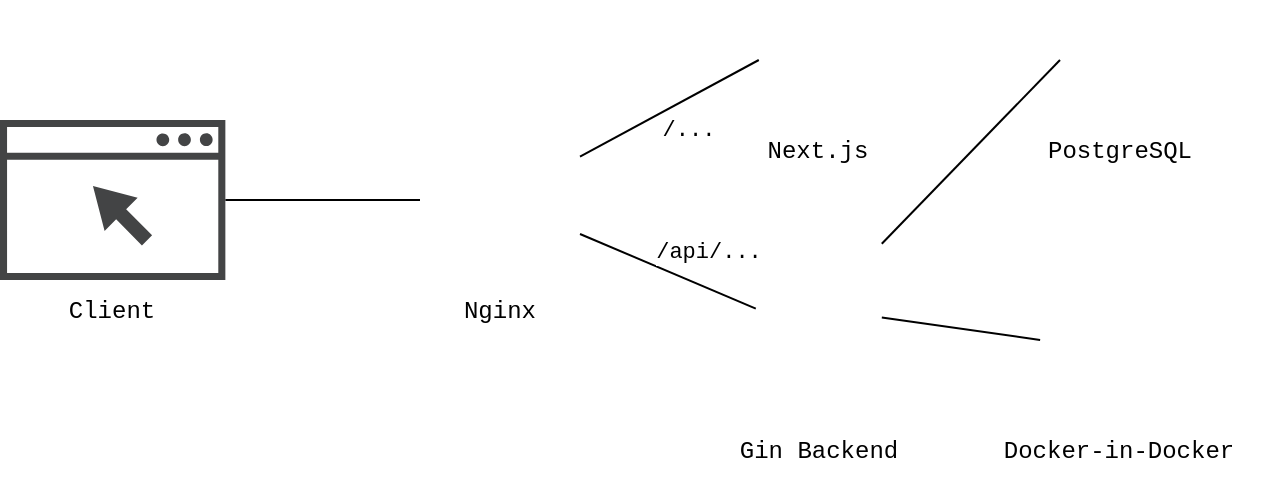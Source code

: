 <mxfile version="24.7.3" type="device">
  <diagram name="Page-1" id="evIb6BeHTaSzVf6nZD_D">
    <mxGraphModel dx="1039" dy="795" grid="1" gridSize="10" guides="1" tooltips="1" connect="1" arrows="1" fold="1" page="1" pageScale="1" pageWidth="850" pageHeight="1100" math="0" shadow="0">
      <root>
        <mxCell id="0" />
        <mxCell id="1" parent="0" />
        <mxCell id="tIu5kHcC8cKj6h1vcqv9-21" style="edgeStyle=orthogonalEdgeStyle;rounded=0;orthogonalLoop=1;jettySize=auto;html=1;entryX=0;entryY=0.5;entryDx=0;entryDy=0;endArrow=none;endFill=0;" edge="1" parent="1" source="tIu5kHcC8cKj6h1vcqv9-4" target="tIu5kHcC8cKj6h1vcqv9-9">
          <mxGeometry relative="1" as="geometry" />
        </mxCell>
        <mxCell id="tIu5kHcC8cKj6h1vcqv9-4" value="" style="sketch=0;pointerEvents=1;shadow=0;dashed=0;html=1;strokeColor=none;fillColor=#434445;aspect=fixed;labelPosition=center;verticalLabelPosition=bottom;verticalAlign=top;align=center;outlineConnect=0;shape=mxgraph.vvd.web_browser;" vertex="1" parent="1">
          <mxGeometry x="150" y="240" width="112.68" height="80" as="geometry" />
        </mxCell>
        <mxCell id="tIu5kHcC8cKj6h1vcqv9-22" style="rounded=0;orthogonalLoop=1;jettySize=auto;html=1;entryX=0;entryY=0.5;entryDx=0;entryDy=0;endArrow=none;endFill=0;" edge="1" parent="1" source="tIu5kHcC8cKj6h1vcqv9-9" target="tIu5kHcC8cKj6h1vcqv9-10">
          <mxGeometry relative="1" as="geometry" />
        </mxCell>
        <mxCell id="tIu5kHcC8cKj6h1vcqv9-28" value="&lt;font face=&quot;Courier New&quot;&gt;/...&lt;/font&gt;" style="edgeLabel;html=1;align=center;verticalAlign=middle;resizable=0;points=[];" vertex="1" connectable="0" parent="tIu5kHcC8cKj6h1vcqv9-22">
          <mxGeometry x="0.029" y="-3" relative="1" as="geometry">
            <mxPoint x="6" y="9" as="offset" />
          </mxGeometry>
        </mxCell>
        <mxCell id="tIu5kHcC8cKj6h1vcqv9-23" style="rounded=0;orthogonalLoop=1;jettySize=auto;html=1;entryX=0;entryY=0.5;entryDx=0;entryDy=0;endArrow=none;endFill=0;" edge="1" parent="1" source="tIu5kHcC8cKj6h1vcqv9-9" target="tIu5kHcC8cKj6h1vcqv9-12">
          <mxGeometry relative="1" as="geometry" />
        </mxCell>
        <mxCell id="tIu5kHcC8cKj6h1vcqv9-29" value="/api/..." style="edgeLabel;html=1;align=center;verticalAlign=middle;resizable=0;points=[];fontFamily=Courier New;" vertex="1" connectable="0" parent="tIu5kHcC8cKj6h1vcqv9-23">
          <mxGeometry x="-0.068" relative="1" as="geometry">
            <mxPoint x="23" y="-9" as="offset" />
          </mxGeometry>
        </mxCell>
        <mxCell id="tIu5kHcC8cKj6h1vcqv9-9" value="" style="shape=image;verticalLabelPosition=bottom;labelBackgroundColor=default;verticalAlign=top;aspect=fixed;imageAspect=0;image=https://docs.altinn.studio/technology/tools/nginx/nginx.png;" vertex="1" parent="1">
          <mxGeometry x="360" y="240" width="80" height="80" as="geometry" />
        </mxCell>
        <mxCell id="tIu5kHcC8cKj6h1vcqv9-10" value="" style="shape=image;verticalLabelPosition=bottom;labelBackgroundColor=default;verticalAlign=top;aspect=fixed;imageAspect=0;image=https://creazilla-store.fra1.digitaloceanspaces.com/icons/3244252/nextjs-icon-md.png;" vertex="1" parent="1">
          <mxGeometry x="529.4" y="180" width="60" height="60" as="geometry" />
        </mxCell>
        <mxCell id="tIu5kHcC8cKj6h1vcqv9-11" value="" style="shape=image;verticalLabelPosition=bottom;labelBackgroundColor=default;verticalAlign=top;aspect=fixed;imageAspect=0;image=https://cdn.freebiesupply.com/logos/large/2x/postgresql-logo-png-transparent.png;" vertex="1" parent="1">
          <mxGeometry x="680" y="180" width="58.2" height="60" as="geometry" />
        </mxCell>
        <mxCell id="tIu5kHcC8cKj6h1vcqv9-24" style="rounded=0;orthogonalLoop=1;jettySize=auto;html=1;entryX=0;entryY=0.5;entryDx=0;entryDy=0;endArrow=none;endFill=0;" edge="1" parent="1" source="tIu5kHcC8cKj6h1vcqv9-12" target="tIu5kHcC8cKj6h1vcqv9-11">
          <mxGeometry relative="1" as="geometry" />
        </mxCell>
        <mxCell id="tIu5kHcC8cKj6h1vcqv9-12" value="" style="shape=image;verticalLabelPosition=bottom;labelBackgroundColor=default;verticalAlign=top;aspect=fixed;imageAspect=0;image=https://www.rewan.dev/resources/img/gin.png;" vertex="1" parent="1">
          <mxGeometry x="527.9" y="290" width="63" height="88.63" as="geometry" />
        </mxCell>
        <mxCell id="tIu5kHcC8cKj6h1vcqv9-15" value="" style="shape=image;verticalLabelPosition=bottom;labelBackgroundColor=default;verticalAlign=top;aspect=fixed;imageAspect=0;image=https://res.cloudinary.com/stackrox/v1556559393/docker-hub-hack-blog-banner.png;" vertex="1" parent="1">
          <mxGeometry x="629.1" y="310" width="160" height="80" as="geometry" />
        </mxCell>
        <mxCell id="tIu5kHcC8cKj6h1vcqv9-16" value="&lt;font face=&quot;Courier New&quot;&gt;Nginx&lt;/font&gt;" style="text;html=1;align=center;verticalAlign=middle;whiteSpace=wrap;rounded=0;" vertex="1" parent="1">
          <mxGeometry x="370" y="320" width="60" height="30" as="geometry" />
        </mxCell>
        <mxCell id="tIu5kHcC8cKj6h1vcqv9-17" value="&lt;font face=&quot;Courier New&quot;&gt;Next.js&lt;/font&gt;" style="text;html=1;align=center;verticalAlign=middle;whiteSpace=wrap;rounded=0;" vertex="1" parent="1">
          <mxGeometry x="529.4" y="240" width="60" height="30" as="geometry" />
        </mxCell>
        <mxCell id="tIu5kHcC8cKj6h1vcqv9-18" value="&lt;font face=&quot;Courier New&quot;&gt;PostgreSQL&lt;/font&gt;" style="text;html=1;align=center;verticalAlign=middle;whiteSpace=wrap;rounded=0;" vertex="1" parent="1">
          <mxGeometry x="680" y="240" width="60" height="30" as="geometry" />
        </mxCell>
        <mxCell id="tIu5kHcC8cKj6h1vcqv9-19" value="&lt;font face=&quot;Courier New&quot;&gt;Docker-in-Docker&lt;/font&gt;" style="text;html=1;align=center;verticalAlign=middle;whiteSpace=wrap;rounded=0;" vertex="1" parent="1">
          <mxGeometry x="643.65" y="390" width="130.9" height="30" as="geometry" />
        </mxCell>
        <mxCell id="tIu5kHcC8cKj6h1vcqv9-20" value="&lt;font face=&quot;Courier New&quot;&gt;Gin Backend&lt;br&gt;&lt;/font&gt;" style="text;html=1;align=center;verticalAlign=middle;whiteSpace=wrap;rounded=0;" vertex="1" parent="1">
          <mxGeometry x="493.95" y="390" width="130.9" height="30" as="geometry" />
        </mxCell>
        <mxCell id="tIu5kHcC8cKj6h1vcqv9-25" style="rounded=0;orthogonalLoop=1;jettySize=auto;html=1;entryX=0.256;entryY=0.5;entryDx=0;entryDy=0;entryPerimeter=0;endArrow=none;endFill=0;" edge="1" parent="1" source="tIu5kHcC8cKj6h1vcqv9-12" target="tIu5kHcC8cKj6h1vcqv9-15">
          <mxGeometry relative="1" as="geometry" />
        </mxCell>
        <mxCell id="tIu5kHcC8cKj6h1vcqv9-27" value="&lt;font face=&quot;Courier New&quot;&gt;Client&lt;/font&gt;" style="text;html=1;align=center;verticalAlign=middle;whiteSpace=wrap;rounded=0;" vertex="1" parent="1">
          <mxGeometry x="176.34" y="320" width="60" height="30" as="geometry" />
        </mxCell>
      </root>
    </mxGraphModel>
  </diagram>
</mxfile>
